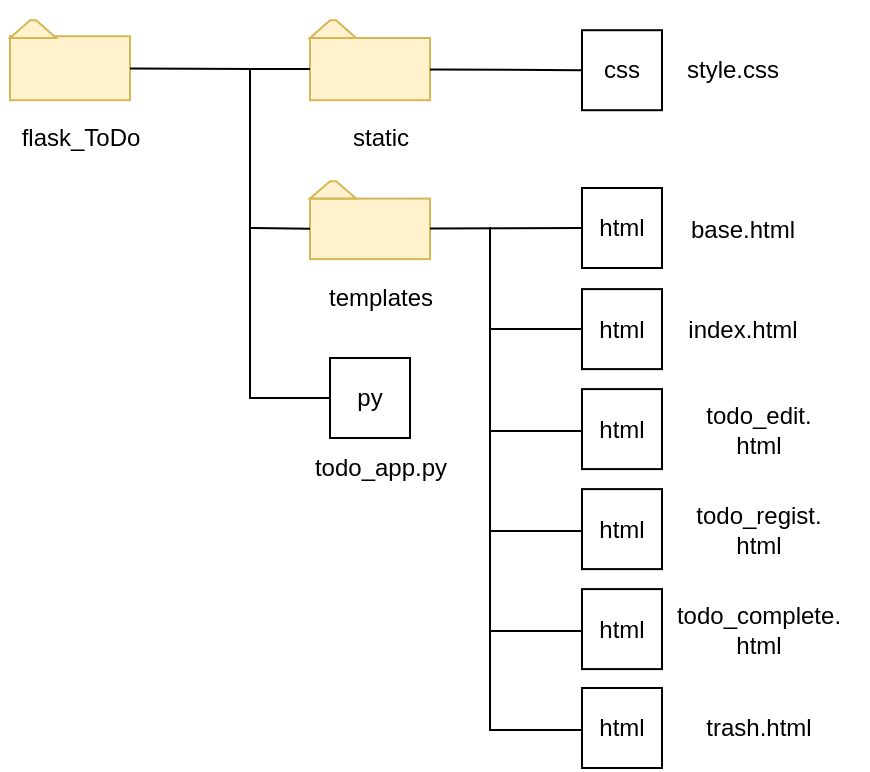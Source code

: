 <mxfile>
    <diagram id="1hvRqmkNFOzPAf7T5M-U" name="ページ1">
        <mxGraphModel dx="598" dy="315" grid="1" gridSize="10" guides="1" tooltips="1" connect="1" arrows="1" fold="1" page="1" pageScale="1" pageWidth="827" pageHeight="1169" math="0" shadow="0">
            <root>
                <mxCell id="0"/>
                <mxCell id="1" parent="0"/>
                <mxCell id="6" value="" style="group" parent="1" vertex="1" connectable="0">
                    <mxGeometry x="40" y="46.11" width="70" height="50" as="geometry"/>
                </mxCell>
                <mxCell id="41" value="" style="group" vertex="1" connectable="0" parent="6">
                    <mxGeometry y="10" width="60" height="40" as="geometry"/>
                </mxCell>
                <mxCell id="2" value="" style="rounded=0;whiteSpace=wrap;html=1;fillColor=#fff2cc;strokeColor=#d6b656;" parent="41" vertex="1">
                    <mxGeometry y="8" width="60" height="32" as="geometry"/>
                </mxCell>
                <mxCell id="5" value="" style="shape=trapezoid;perimeter=trapezoidPerimeter;whiteSpace=wrap;html=1;fixedSize=1;size=10;fillColor=#fff2cc;strokeColor=#d6b656;" parent="41" vertex="1">
                    <mxGeometry width="23.077" height="8.889" as="geometry"/>
                </mxCell>
                <mxCell id="7" value="flask_ToDo" style="text;html=1;align=center;verticalAlign=middle;resizable=0;points=[];autosize=1;strokeColor=none;fillColor=none;" parent="1" vertex="1">
                    <mxGeometry x="35" y="100" width="80" height="30" as="geometry"/>
                </mxCell>
                <mxCell id="9" value="" style="group" parent="1" vertex="1" connectable="0">
                    <mxGeometry x="190" y="56.11" width="60" height="40" as="geometry"/>
                </mxCell>
                <mxCell id="11" value="" style="rounded=0;whiteSpace=wrap;html=1;fillColor=#fff2cc;strokeColor=#d6b656;" parent="9" vertex="1">
                    <mxGeometry y="8.889" width="60" height="31.111" as="geometry"/>
                </mxCell>
                <mxCell id="12" value="" style="shape=trapezoid;perimeter=trapezoidPerimeter;whiteSpace=wrap;html=1;fixedSize=1;size=10;fillColor=#fff2cc;strokeColor=#d6b656;" parent="9" vertex="1">
                    <mxGeometry width="23.077" height="8.889" as="geometry"/>
                </mxCell>
                <mxCell id="14" value="" style="group" parent="1" vertex="1" connectable="0">
                    <mxGeometry x="190" y="136.66" width="60" height="38.89" as="geometry"/>
                </mxCell>
                <mxCell id="16" value="" style="rounded=0;whiteSpace=wrap;html=1;fillColor=#fff2cc;strokeColor=#d6b656;" parent="14" vertex="1">
                    <mxGeometry y="8.642" width="60" height="30.248" as="geometry"/>
                </mxCell>
                <mxCell id="17" value="" style="shape=trapezoid;perimeter=trapezoidPerimeter;whiteSpace=wrap;html=1;fixedSize=1;size=10;fillColor=#fff2cc;strokeColor=#d6b656;" parent="14" vertex="1">
                    <mxGeometry width="23.077" height="8.642" as="geometry"/>
                </mxCell>
                <mxCell id="18" value="static" style="text;html=1;align=center;verticalAlign=middle;resizable=0;points=[];autosize=1;strokeColor=none;fillColor=none;" parent="1" vertex="1">
                    <mxGeometry x="200" y="100" width="50" height="30" as="geometry"/>
                </mxCell>
                <mxCell id="19" value="templates" style="text;html=1;align=center;verticalAlign=middle;resizable=0;points=[];autosize=1;strokeColor=none;fillColor=none;" parent="1" vertex="1">
                    <mxGeometry x="185" y="180" width="80" height="30" as="geometry"/>
                </mxCell>
                <mxCell id="20" value="css" style="rounded=0;whiteSpace=wrap;html=1;" parent="1" vertex="1">
                    <mxGeometry x="326" y="61.11" width="40" height="40" as="geometry"/>
                </mxCell>
                <mxCell id="21" value="style.css" style="text;html=1;align=center;verticalAlign=middle;resizable=0;points=[];autosize=1;strokeColor=none;fillColor=none;" parent="1" vertex="1">
                    <mxGeometry x="366" y="66.11" width="70" height="30" as="geometry"/>
                </mxCell>
                <mxCell id="22" value="" style="endArrow=none;html=1;exitX=0;exitY=0.5;exitDx=0;exitDy=0;rounded=0;curved=0;" parent="1" source="16" edge="1">
                    <mxGeometry width="50" height="50" relative="1" as="geometry">
                        <mxPoint x="210" y="310" as="sourcePoint"/>
                        <mxPoint x="160" y="80" as="targetPoint"/>
                        <Array as="points">
                            <mxPoint x="160" y="160"/>
                        </Array>
                    </mxGeometry>
                </mxCell>
                <mxCell id="23" value="html" style="rounded=0;whiteSpace=wrap;html=1;" parent="1" vertex="1">
                    <mxGeometry x="326" y="140" width="40" height="40" as="geometry"/>
                </mxCell>
                <mxCell id="24" value="html" style="rounded=0;whiteSpace=wrap;html=1;" parent="1" vertex="1">
                    <mxGeometry x="326" y="190.55" width="40" height="40" as="geometry"/>
                </mxCell>
                <mxCell id="25" value="html" style="rounded=0;whiteSpace=wrap;html=1;" parent="1" vertex="1">
                    <mxGeometry x="326" y="240.55" width="40" height="40" as="geometry"/>
                </mxCell>
                <mxCell id="26" value="html" style="rounded=0;whiteSpace=wrap;html=1;" parent="1" vertex="1">
                    <mxGeometry x="326" y="290.55" width="40" height="40" as="geometry"/>
                </mxCell>
                <mxCell id="27" value="html" style="rounded=0;whiteSpace=wrap;html=1;" parent="1" vertex="1">
                    <mxGeometry x="326" y="340.55" width="40" height="40" as="geometry"/>
                </mxCell>
                <mxCell id="28" value="" style="endArrow=none;html=1;exitX=0;exitY=0.5;exitDx=0;exitDy=0;rounded=0;curved=0;" parent="1" source="24" edge="1">
                    <mxGeometry width="50" height="50" relative="1" as="geometry">
                        <mxPoint x="301" y="210.55" as="sourcePoint"/>
                        <mxPoint x="280" y="159.55" as="targetPoint"/>
                        <Array as="points">
                            <mxPoint x="280" y="210.55"/>
                        </Array>
                    </mxGeometry>
                </mxCell>
                <mxCell id="29" value="" style="endArrow=none;html=1;exitX=0;exitY=0.5;exitDx=0;exitDy=0;rounded=0;curved=0;" parent="1" edge="1">
                    <mxGeometry width="50" height="50" relative="1" as="geometry">
                        <mxPoint x="326" y="261.55" as="sourcePoint"/>
                        <mxPoint x="280" y="210.55" as="targetPoint"/>
                        <Array as="points">
                            <mxPoint x="280" y="261.55"/>
                        </Array>
                    </mxGeometry>
                </mxCell>
                <mxCell id="30" value="" style="endArrow=none;html=1;exitX=0;exitY=0.5;exitDx=0;exitDy=0;rounded=0;curved=0;" parent="1" edge="1">
                    <mxGeometry width="50" height="50" relative="1" as="geometry">
                        <mxPoint x="326" y="311.55" as="sourcePoint"/>
                        <mxPoint x="280" y="260.55" as="targetPoint"/>
                        <Array as="points">
                            <mxPoint x="280" y="311.55"/>
                        </Array>
                    </mxGeometry>
                </mxCell>
                <mxCell id="31" value="" style="endArrow=none;html=1;exitX=0;exitY=0.5;exitDx=0;exitDy=0;rounded=0;curved=0;" parent="1" edge="1">
                    <mxGeometry width="50" height="50" relative="1" as="geometry">
                        <mxPoint x="326" y="361.55" as="sourcePoint"/>
                        <mxPoint x="280" y="310.55" as="targetPoint"/>
                        <Array as="points">
                            <mxPoint x="280" y="361.55"/>
                        </Array>
                    </mxGeometry>
                </mxCell>
                <mxCell id="32" value="base.html" style="text;html=1;align=center;verticalAlign=middle;resizable=0;points=[];autosize=1;strokeColor=none;fillColor=none;" parent="1" vertex="1">
                    <mxGeometry x="366" y="145.55" width="80" height="30" as="geometry"/>
                </mxCell>
                <mxCell id="33" value="index.html" style="text;html=1;align=center;verticalAlign=middle;resizable=0;points=[];autosize=1;strokeColor=none;fillColor=none;" parent="1" vertex="1">
                    <mxGeometry x="366" y="195.55" width="80" height="30" as="geometry"/>
                </mxCell>
                <mxCell id="34" value="todo_edit.&lt;div&gt;html&lt;/div&gt;" style="text;html=1;align=center;verticalAlign=middle;resizable=0;points=[];autosize=1;strokeColor=none;fillColor=none;" parent="1" vertex="1">
                    <mxGeometry x="374" y="240.55" width="80" height="40" as="geometry"/>
                </mxCell>
                <mxCell id="35" value="todo_regist&lt;span style=&quot;background-color: transparent;&quot;&gt;.&lt;/span&gt;&lt;div&gt;&lt;span style=&quot;background-color: transparent;&quot;&gt;html&lt;/span&gt;&lt;/div&gt;" style="text;html=1;align=center;verticalAlign=middle;resizable=0;points=[];autosize=1;strokeColor=none;fillColor=none;" parent="1" vertex="1">
                    <mxGeometry x="369" y="290.55" width="90" height="40" as="geometry"/>
                </mxCell>
                <mxCell id="36" value="todo_complete.&lt;div&gt;html&lt;/div&gt;" style="text;html=1;align=center;verticalAlign=middle;resizable=0;points=[];autosize=1;strokeColor=none;fillColor=none;" parent="1" vertex="1">
                    <mxGeometry x="359" y="340.55" width="110" height="40" as="geometry"/>
                </mxCell>
                <mxCell id="38" value="" style="endArrow=none;html=1;rounded=0;curved=0;exitX=0;exitY=0.5;exitDx=0;exitDy=0;" parent="1" source="39" edge="1">
                    <mxGeometry width="50" height="50" relative="1" as="geometry">
                        <mxPoint x="240" y="440" as="sourcePoint"/>
                        <mxPoint x="160" y="159" as="targetPoint"/>
                        <Array as="points">
                            <mxPoint x="160" y="245"/>
                        </Array>
                    </mxGeometry>
                </mxCell>
                <mxCell id="39" value="py" style="rounded=0;whiteSpace=wrap;html=1;" parent="1" vertex="1">
                    <mxGeometry x="200" y="225" width="40" height="40" as="geometry"/>
                </mxCell>
                <mxCell id="40" value="todo_app.py" style="text;html=1;align=center;verticalAlign=middle;resizable=0;points=[];autosize=1;strokeColor=none;fillColor=none;" parent="1" vertex="1">
                    <mxGeometry x="180" y="265" width="90" height="30" as="geometry"/>
                </mxCell>
                <mxCell id="15" style="html=1;endArrow=none;endFill=0;entryX=0;entryY=0.5;entryDx=0;entryDy=0;" parent="1" source="16" target="23" edge="1">
                    <mxGeometry relative="1" as="geometry">
                        <mxPoint x="360" y="161" as="targetPoint"/>
                    </mxGeometry>
                </mxCell>
                <mxCell id="10" style="html=1;endArrow=none;endFill=0;entryX=0;entryY=0.5;entryDx=0;entryDy=0;" parent="1" source="11" target="20" edge="1">
                    <mxGeometry relative="1" as="geometry">
                        <mxPoint x="350" y="80.556" as="targetPoint"/>
                    </mxGeometry>
                </mxCell>
                <mxCell id="8" style="html=1;endArrow=none;endFill=0;entryX=0;entryY=0.5;entryDx=0;entryDy=0;" parent="1" source="2" edge="1" target="11">
                    <mxGeometry relative="1" as="geometry">
                        <mxPoint x="230" y="81" as="targetPoint"/>
                    </mxGeometry>
                </mxCell>
                <mxCell id="42" value="html" style="rounded=0;whiteSpace=wrap;html=1;" vertex="1" parent="1">
                    <mxGeometry x="326" y="390" width="40" height="40" as="geometry"/>
                </mxCell>
                <mxCell id="43" value="&lt;div&gt;&lt;font color=&quot;#000000&quot;&gt;trash.&lt;/font&gt;&lt;span style=&quot;background-color: transparent;&quot;&gt;html&lt;/span&gt;&lt;/div&gt;" style="text;html=1;align=center;verticalAlign=middle;resizable=0;points=[];autosize=1;strokeColor=none;fillColor=none;" vertex="1" parent="1">
                    <mxGeometry x="374" y="395" width="80" height="30" as="geometry"/>
                </mxCell>
                <mxCell id="44" value="" style="endArrow=none;html=1;exitX=0;exitY=0.5;exitDx=0;exitDy=0;rounded=0;curved=0;" edge="1" parent="1">
                    <mxGeometry width="50" height="50" relative="1" as="geometry">
                        <mxPoint x="326" y="411" as="sourcePoint"/>
                        <mxPoint x="280" y="360" as="targetPoint"/>
                        <Array as="points">
                            <mxPoint x="280" y="411"/>
                        </Array>
                    </mxGeometry>
                </mxCell>
            </root>
        </mxGraphModel>
    </diagram>
</mxfile>